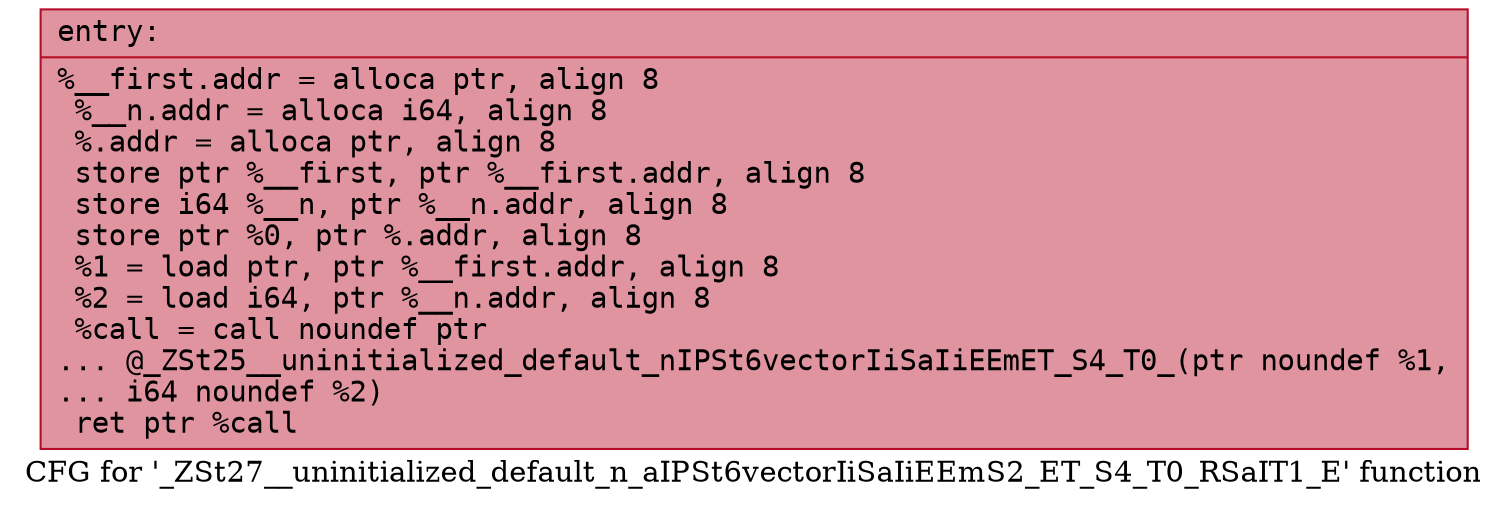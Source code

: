 digraph "CFG for '_ZSt27__uninitialized_default_n_aIPSt6vectorIiSaIiEEmS2_ET_S4_T0_RSaIT1_E' function" {
	label="CFG for '_ZSt27__uninitialized_default_n_aIPSt6vectorIiSaIiEEmS2_ET_S4_T0_RSaIT1_E' function";

	Node0x56307d6ee1e0 [shape=record,color="#b70d28ff", style=filled, fillcolor="#b70d2870" fontname="Courier",label="{entry:\l|  %__first.addr = alloca ptr, align 8\l  %__n.addr = alloca i64, align 8\l  %.addr = alloca ptr, align 8\l  store ptr %__first, ptr %__first.addr, align 8\l  store i64 %__n, ptr %__n.addr, align 8\l  store ptr %0, ptr %.addr, align 8\l  %1 = load ptr, ptr %__first.addr, align 8\l  %2 = load i64, ptr %__n.addr, align 8\l  %call = call noundef ptr\l... @_ZSt25__uninitialized_default_nIPSt6vectorIiSaIiEEmET_S4_T0_(ptr noundef %1,\l... i64 noundef %2)\l  ret ptr %call\l}"];
}
